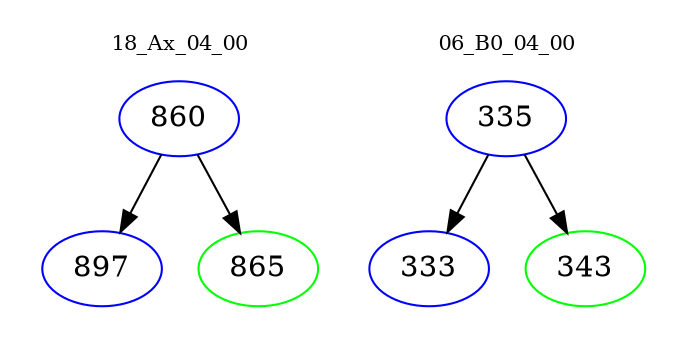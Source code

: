 digraph{
subgraph cluster_0 {
color = white
label = "18_Ax_04_00";
fontsize=10;
T0_860 [label="860", color="blue"]
T0_860 -> T0_897 [color="black"]
T0_897 [label="897", color="blue"]
T0_860 -> T0_865 [color="black"]
T0_865 [label="865", color="green"]
}
subgraph cluster_1 {
color = white
label = "06_B0_04_00";
fontsize=10;
T1_335 [label="335", color="blue"]
T1_335 -> T1_333 [color="black"]
T1_333 [label="333", color="blue"]
T1_335 -> T1_343 [color="black"]
T1_343 [label="343", color="green"]
}
}
